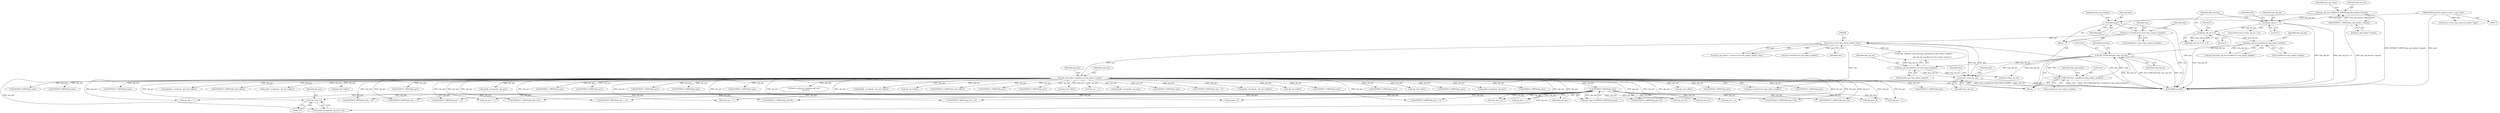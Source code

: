 digraph "0_tcpdump_0b661e0aa61850234b64394585cf577aac570bf4@pointer" {
"1001830" [label="(Call,obj_tptr+12)"];
"1001708" [label="(Call,EXTRACT_8BITS(obj_tptr))"];
"1000342" [label="(Call,obj_tptr=tptr+sizeof(struct lmp_object_header))"];
"1000265" [label="(Call,(const struct lmp_object_header *)tptr)"];
"1001935" [label="(Call,tptr+=lmp_obj_len)"];
"1000354" [label="(Call,ND_TCHECK2(*tptr, lmp_obj_len))"];
"1000258" [label="(Call,ND_TCHECK2(*tptr, sizeof(struct lmp_object_header)))"];
"1000350" [label="(Call,lmp_obj_len-sizeof(struct lmp_object_header))"];
"1000332" [label="(Call,lmp_obj_len % 4)"];
"1000321" [label="(Call,lmp_obj_len < 4)"];
"1000268" [label="(Call,lmp_obj_len=EXTRACT_16BITS(lmp_obj_header->length))"];
"1000270" [label="(Call,EXTRACT_16BITS(lmp_obj_header->length))"];
"1001931" [label="(Call,lmp_obj_len-sizeof(struct lmp_object_header))"];
"1000245" [label="(Call,tptr+=sizeof(const struct lmp_common_header))"];
"1000128" [label="(Call,tptr=pptr)"];
"1000112" [label="(MethodParameterIn,register const u_char *pptr)"];
"1001306" [label="(Call,obj_tptr+offset)"];
"1001830" [label="(Call,obj_tptr+12)"];
"1000270" [label="(Call,EXTRACT_16BITS(lmp_obj_header->length))"];
"1000132" [label="(Identifier,lmp_com_header)"];
"1000130" [label="(Identifier,pptr)"];
"1000268" [label="(Call,lmp_obj_len=EXTRACT_16BITS(lmp_obj_header->length))"];
"1000945" [label="(Call,EXTRACT_8BITS(obj_tptr))"];
"1001652" [label="(Call,EXTRACT_32BITS(obj_tptr))"];
"1000351" [label="(Identifier,lmp_obj_len)"];
"1000271" [label="(Call,lmp_obj_header->length)"];
"1000334" [label="(Literal,4)"];
"1001739" [label="(Call,obj_tptr + 1)"];
"1000469" [label="(Call,EXTRACT_32BITS(obj_tptr))"];
"1000263" [label="(Call,lmp_obj_header = (const struct lmp_object_header *)tptr)"];
"1001791" [label="(Call,EXTRACT_16BITS(obj_tptr+4))"];
"1000388" [label="(Call,EXTRACT_32BITS(obj_tptr))"];
"1000355" [label="(Call,*tptr)"];
"1001414" [label="(Call,obj_tptr+offset)"];
"1001630" [label="(Call,EXTRACT_32BITS(obj_tptr))"];
"1001782" [label="(Call,EXTRACT_8BITS(obj_tptr + 3))"];
"1000421" [label="(Call,ipaddr_string(ndo, obj_tptr))"];
"1000654" [label="(Call,EXTRACT_8BITS(obj_tptr))"];
"1000321" [label="(Call,lmp_obj_len < 4)"];
"1000275" [label="(Identifier,lmp_obj_ctype)"];
"1001939" [label="(Identifier,tlen)"];
"1001792" [label="(Call,obj_tptr+4)"];
"1000320" [label="(ControlStructure,if (lmp_obj_len < 4))"];
"1000246" [label="(Identifier,tptr)"];
"1001949" [label="(MethodReturn,RET)"];
"1000331" [label="(Call,(lmp_obj_len % 4) != 0)"];
"1000247" [label="(Call,sizeof(const struct lmp_common_header))"];
"1001834" [label="(Call,obj_tptr+12)"];
"1001709" [label="(Identifier,obj_tptr)"];
"1001931" [label="(Call,lmp_obj_len-sizeof(struct lmp_object_header))"];
"1000342" [label="(Call,obj_tptr=tptr+sizeof(struct lmp_object_header))"];
"1001754" [label="(Call,obj_tptr + 1)"];
"1001735" [label="(Call,obj_tptr + 1)"];
"1001800" [label="(Call,EXTRACT_16BITS(obj_tptr+6))"];
"1001819" [label="(Call,obj_tptr+10)"];
"1000522" [label="(Call,EXTRACT_32BITS(obj_tptr))"];
"1001809" [label="(Call,EXTRACT_16BITS(obj_tptr+8))"];
"1000359" [label="(Identifier,hexdump)"];
"1000805" [label="(Call,EXTRACT_8BITS(obj_tptr))"];
"1001935" [label="(Call,tptr+=lmp_obj_len)"];
"1000702" [label="(Call,EXTRACT_8BITS(obj_tptr))"];
"1000357" [label="(Identifier,lmp_obj_len)"];
"1001926" [label="(Call,tptr+sizeof(struct lmp_object_header))"];
"1001818" [label="(Call,EXTRACT_16BITS(obj_tptr+10))"];
"1000619" [label="(Call,EXTRACT_32BITS(obj_tptr))"];
"1000269" [label="(Identifier,lmp_obj_len)"];
"1000133" [label="(Call,(const struct lmp_common_header *)pptr)"];
"1001304" [label="(Call,ip6addr_string(ndo, obj_tptr+offset))"];
"1001831" [label="(Identifier,obj_tptr)"];
"1001590" [label="(Call,EXTRACT_32BITS(obj_tptr+offset))"];
"1000267" [label="(Identifier,tptr)"];
"1001530" [label="(Call,ipaddr_string(ndo, obj_tptr+offset))"];
"1001734" [label="(Call,EXTRACT_8BITS(obj_tptr + 1))"];
"1001936" [label="(Identifier,tptr)"];
"1001197" [label="(Call,obj_tptr+offset)"];
"1000250" [label="(Identifier,tlen)"];
"1000350" [label="(Call,lmp_obj_len-sizeof(struct lmp_object_header))"];
"1001758" [label="(Call,obj_tptr + 1)"];
"1001833" [label="(Call,EXTRACT_32BITS(obj_tptr+12))"];
"1001706" [label="(Call,link_type = EXTRACT_8BITS(obj_tptr))"];
"1001683" [label="(Call,EXTRACT_8BITS(obj_tptr))"];
"1000327" [label="(Identifier,ndo)"];
"1000332" [label="(Call,lmp_obj_len % 4)"];
"1000333" [label="(Identifier,lmp_obj_len)"];
"1001771" [label="(Call,obj_tptr + 2)"];
"1001783" [label="(Call,obj_tptr + 3)"];
"1000343" [label="(Identifier,obj_tptr)"];
"1001832" [label="(Literal,12)"];
"1001738" [label="(Call,EXTRACT_8BITS(obj_tptr + 1))"];
"1000335" [label="(Literal,0)"];
"1000112" [label="(MethodParameterIn,register const u_char *pptr)"];
"1000245" [label="(Call,tptr+=sizeof(const struct lmp_common_header))"];
"1000554" [label="(Call,ipaddr_string(ndo, obj_tptr))"];
"1000129" [label="(Identifier,tptr)"];
"1001757" [label="(Call,EXTRACT_8BITS(obj_tptr + 1))"];
"1001708" [label="(Call,EXTRACT_8BITS(obj_tptr))"];
"1000261" [label="(Call,sizeof(struct lmp_object_header))"];
"1001134" [label="(Call,EXTRACT_16BITS(obj_tptr))"];
"1000750" [label="(Call,EXTRACT_8BITS(obj_tptr))"];
"1000264" [label="(Identifier,lmp_obj_header)"];
"1001810" [label="(Call,obj_tptr+8)"];
"1001857" [label="(Call,EXTRACT_32BITS(obj_tptr))"];
"1000500" [label="(Call,EXTRACT_32BITS(obj_tptr))"];
"1001801" [label="(Call,obj_tptr+6)"];
"1000348" [label="(Call,obj_tlen=lmp_obj_len-sizeof(struct lmp_object_header))"];
"1001022" [label="(Call,EXTRACT_16BITS(obj_tptr))"];
"1001770" [label="(Call,EXTRACT_8BITS(obj_tptr + 2))"];
"1000128" [label="(Call,tptr=pptr)"];
"1000258" [label="(Call,ND_TCHECK2(*tptr, sizeof(struct lmp_object_header)))"];
"1001933" [label="(Call,sizeof(struct lmp_object_header))"];
"1000322" [label="(Identifier,lmp_obj_len)"];
"1000349" [label="(Identifier,obj_tlen)"];
"1001908" [label="(Call,print_unknown_data(ndo,obj_tptr,\"\n\t    \",obj_tlen))"];
"1000354" [label="(Call,ND_TCHECK2(*tptr, lmp_obj_len))"];
"1001753" [label="(Call,EXTRACT_8BITS(obj_tptr + 1))"];
"1001828" [label="(Call,ipaddr_string(ndo, obj_tptr+12))"];
"1001937" [label="(Identifier,lmp_obj_len)"];
"1001560" [label="(Call,ip6addr_string(ndo, obj_tptr+offset))"];
"1001562" [label="(Call,obj_tptr+offset)"];
"1000352" [label="(Call,sizeof(struct lmp_object_header))"];
"1000114" [label="(Block,)"];
"1000265" [label="(Call,(const struct lmp_object_header *)tptr)"];
"1001413" [label="(Call,EXTRACT_32BITS(obj_tptr+offset))"];
"1000259" [label="(Call,*tptr)"];
"1001924" [label="(Call,print_unknown_data(ndo,tptr+sizeof(struct lmp_object_header),\"\n\t    \",\n                               lmp_obj_len-sizeof(struct lmp_object_header)))"];
"1001166" [label="(Call,EXTRACT_32BITS(obj_tptr))"];
"1000323" [label="(Literal,4)"];
"1000586" [label="(Call,EXTRACT_16BITS(obj_tptr))"];
"1001591" [label="(Call,obj_tptr+offset)"];
"1000344" [label="(Call,tptr+sizeof(struct lmp_object_header))"];
"1001892" [label="(Call,obj_tptr + 3)"];
"1000445" [label="(Call,ip6addr_string(ndo, obj_tptr))"];
"1000875" [label="(Call,EXTRACT_8BITS(obj_tptr))"];
"1001891" [label="(Call,EXTRACT_8BITS(obj_tptr + 3))"];
"1000257" [label="(Block,)"];
"1001932" [label="(Identifier,lmp_obj_len)"];
"1001195" [label="(Call,ipaddr_string(ndo, obj_tptr+offset))"];
"1001938" [label="(Call,tlen-=lmp_obj_len)"];
"1001532" [label="(Call,obj_tptr+offset)"];
"1001830" -> "1001828"  [label="AST: "];
"1001830" -> "1001832"  [label="CFG: "];
"1001831" -> "1001830"  [label="AST: "];
"1001832" -> "1001830"  [label="AST: "];
"1001828" -> "1001830"  [label="CFG: "];
"1001708" -> "1001830"  [label="DDG: obj_tptr"];
"1000342" -> "1001830"  [label="DDG: obj_tptr"];
"1001708" -> "1001706"  [label="AST: "];
"1001708" -> "1001709"  [label="CFG: "];
"1001709" -> "1001708"  [label="AST: "];
"1001706" -> "1001708"  [label="CFG: "];
"1001708" -> "1001706"  [label="DDG: obj_tptr"];
"1000342" -> "1001708"  [label="DDG: obj_tptr"];
"1001708" -> "1001734"  [label="DDG: obj_tptr"];
"1001708" -> "1001735"  [label="DDG: obj_tptr"];
"1001708" -> "1001738"  [label="DDG: obj_tptr"];
"1001708" -> "1001739"  [label="DDG: obj_tptr"];
"1001708" -> "1001753"  [label="DDG: obj_tptr"];
"1001708" -> "1001754"  [label="DDG: obj_tptr"];
"1001708" -> "1001757"  [label="DDG: obj_tptr"];
"1001708" -> "1001758"  [label="DDG: obj_tptr"];
"1001708" -> "1001770"  [label="DDG: obj_tptr"];
"1001708" -> "1001771"  [label="DDG: obj_tptr"];
"1001708" -> "1001782"  [label="DDG: obj_tptr"];
"1001708" -> "1001783"  [label="DDG: obj_tptr"];
"1001708" -> "1001791"  [label="DDG: obj_tptr"];
"1001708" -> "1001792"  [label="DDG: obj_tptr"];
"1001708" -> "1001800"  [label="DDG: obj_tptr"];
"1001708" -> "1001801"  [label="DDG: obj_tptr"];
"1001708" -> "1001809"  [label="DDG: obj_tptr"];
"1001708" -> "1001810"  [label="DDG: obj_tptr"];
"1001708" -> "1001818"  [label="DDG: obj_tptr"];
"1001708" -> "1001819"  [label="DDG: obj_tptr"];
"1001708" -> "1001828"  [label="DDG: obj_tptr"];
"1001708" -> "1001833"  [label="DDG: obj_tptr"];
"1001708" -> "1001834"  [label="DDG: obj_tptr"];
"1000342" -> "1000257"  [label="AST: "];
"1000342" -> "1000344"  [label="CFG: "];
"1000343" -> "1000342"  [label="AST: "];
"1000344" -> "1000342"  [label="AST: "];
"1000349" -> "1000342"  [label="CFG: "];
"1000342" -> "1001949"  [label="DDG: tptr+sizeof(struct lmp_object_header)"];
"1000342" -> "1001949"  [label="DDG: obj_tptr"];
"1000265" -> "1000342"  [label="DDG: tptr"];
"1000342" -> "1000388"  [label="DDG: obj_tptr"];
"1000342" -> "1000421"  [label="DDG: obj_tptr"];
"1000342" -> "1000445"  [label="DDG: obj_tptr"];
"1000342" -> "1000469"  [label="DDG: obj_tptr"];
"1000342" -> "1000500"  [label="DDG: obj_tptr"];
"1000342" -> "1000522"  [label="DDG: obj_tptr"];
"1000342" -> "1000554"  [label="DDG: obj_tptr"];
"1000342" -> "1000586"  [label="DDG: obj_tptr"];
"1000342" -> "1000619"  [label="DDG: obj_tptr"];
"1000342" -> "1000654"  [label="DDG: obj_tptr"];
"1000342" -> "1000702"  [label="DDG: obj_tptr"];
"1000342" -> "1000750"  [label="DDG: obj_tptr"];
"1000342" -> "1000805"  [label="DDG: obj_tptr"];
"1000342" -> "1000875"  [label="DDG: obj_tptr"];
"1000342" -> "1000945"  [label="DDG: obj_tptr"];
"1000342" -> "1001022"  [label="DDG: obj_tptr"];
"1000342" -> "1001134"  [label="DDG: obj_tptr"];
"1000342" -> "1001166"  [label="DDG: obj_tptr"];
"1000342" -> "1001195"  [label="DDG: obj_tptr"];
"1000342" -> "1001197"  [label="DDG: obj_tptr"];
"1000342" -> "1001304"  [label="DDG: obj_tptr"];
"1000342" -> "1001306"  [label="DDG: obj_tptr"];
"1000342" -> "1001413"  [label="DDG: obj_tptr"];
"1000342" -> "1001414"  [label="DDG: obj_tptr"];
"1000342" -> "1001530"  [label="DDG: obj_tptr"];
"1000342" -> "1001532"  [label="DDG: obj_tptr"];
"1000342" -> "1001560"  [label="DDG: obj_tptr"];
"1000342" -> "1001562"  [label="DDG: obj_tptr"];
"1000342" -> "1001590"  [label="DDG: obj_tptr"];
"1000342" -> "1001591"  [label="DDG: obj_tptr"];
"1000342" -> "1001630"  [label="DDG: obj_tptr"];
"1000342" -> "1001652"  [label="DDG: obj_tptr"];
"1000342" -> "1001683"  [label="DDG: obj_tptr"];
"1000342" -> "1001734"  [label="DDG: obj_tptr"];
"1000342" -> "1001735"  [label="DDG: obj_tptr"];
"1000342" -> "1001738"  [label="DDG: obj_tptr"];
"1000342" -> "1001739"  [label="DDG: obj_tptr"];
"1000342" -> "1001753"  [label="DDG: obj_tptr"];
"1000342" -> "1001754"  [label="DDG: obj_tptr"];
"1000342" -> "1001757"  [label="DDG: obj_tptr"];
"1000342" -> "1001758"  [label="DDG: obj_tptr"];
"1000342" -> "1001770"  [label="DDG: obj_tptr"];
"1000342" -> "1001771"  [label="DDG: obj_tptr"];
"1000342" -> "1001782"  [label="DDG: obj_tptr"];
"1000342" -> "1001783"  [label="DDG: obj_tptr"];
"1000342" -> "1001791"  [label="DDG: obj_tptr"];
"1000342" -> "1001792"  [label="DDG: obj_tptr"];
"1000342" -> "1001800"  [label="DDG: obj_tptr"];
"1000342" -> "1001801"  [label="DDG: obj_tptr"];
"1000342" -> "1001809"  [label="DDG: obj_tptr"];
"1000342" -> "1001810"  [label="DDG: obj_tptr"];
"1000342" -> "1001818"  [label="DDG: obj_tptr"];
"1000342" -> "1001819"  [label="DDG: obj_tptr"];
"1000342" -> "1001828"  [label="DDG: obj_tptr"];
"1000342" -> "1001833"  [label="DDG: obj_tptr"];
"1000342" -> "1001834"  [label="DDG: obj_tptr"];
"1000342" -> "1001857"  [label="DDG: obj_tptr"];
"1000342" -> "1001891"  [label="DDG: obj_tptr"];
"1000342" -> "1001892"  [label="DDG: obj_tptr"];
"1000342" -> "1001908"  [label="DDG: obj_tptr"];
"1000265" -> "1000263"  [label="AST: "];
"1000265" -> "1000267"  [label="CFG: "];
"1000266" -> "1000265"  [label="AST: "];
"1000267" -> "1000265"  [label="AST: "];
"1000263" -> "1000265"  [label="CFG: "];
"1000265" -> "1001949"  [label="DDG: tptr"];
"1000265" -> "1000263"  [label="DDG: tptr"];
"1001935" -> "1000265"  [label="DDG: tptr"];
"1000245" -> "1000265"  [label="DDG: tptr"];
"1000265" -> "1000344"  [label="DDG: tptr"];
"1000265" -> "1001924"  [label="DDG: tptr"];
"1000265" -> "1001926"  [label="DDG: tptr"];
"1000265" -> "1001935"  [label="DDG: tptr"];
"1001935" -> "1000257"  [label="AST: "];
"1001935" -> "1001937"  [label="CFG: "];
"1001936" -> "1001935"  [label="AST: "];
"1001937" -> "1001935"  [label="AST: "];
"1001939" -> "1001935"  [label="CFG: "];
"1001935" -> "1001949"  [label="DDG: tptr"];
"1000354" -> "1001935"  [label="DDG: lmp_obj_len"];
"1001931" -> "1001935"  [label="DDG: lmp_obj_len"];
"1000354" -> "1000257"  [label="AST: "];
"1000354" -> "1000357"  [label="CFG: "];
"1000355" -> "1000354"  [label="AST: "];
"1000357" -> "1000354"  [label="AST: "];
"1000359" -> "1000354"  [label="CFG: "];
"1000354" -> "1001949"  [label="DDG: lmp_obj_len"];
"1000354" -> "1001949"  [label="DDG: ND_TCHECK2(*tptr, lmp_obj_len)"];
"1000354" -> "1001949"  [label="DDG: *tptr"];
"1000354" -> "1000258"  [label="DDG: *tptr"];
"1000258" -> "1000354"  [label="DDG: *tptr"];
"1000350" -> "1000354"  [label="DDG: lmp_obj_len"];
"1000354" -> "1001931"  [label="DDG: lmp_obj_len"];
"1000354" -> "1001938"  [label="DDG: lmp_obj_len"];
"1000258" -> "1000257"  [label="AST: "];
"1000258" -> "1000261"  [label="CFG: "];
"1000259" -> "1000258"  [label="AST: "];
"1000261" -> "1000258"  [label="AST: "];
"1000264" -> "1000258"  [label="CFG: "];
"1000258" -> "1001949"  [label="DDG: *tptr"];
"1000258" -> "1001949"  [label="DDG: ND_TCHECK2(*tptr, sizeof(struct lmp_object_header))"];
"1000350" -> "1000348"  [label="AST: "];
"1000350" -> "1000352"  [label="CFG: "];
"1000351" -> "1000350"  [label="AST: "];
"1000352" -> "1000350"  [label="AST: "];
"1000348" -> "1000350"  [label="CFG: "];
"1000350" -> "1000348"  [label="DDG: lmp_obj_len"];
"1000332" -> "1000350"  [label="DDG: lmp_obj_len"];
"1000332" -> "1000331"  [label="AST: "];
"1000332" -> "1000334"  [label="CFG: "];
"1000333" -> "1000332"  [label="AST: "];
"1000334" -> "1000332"  [label="AST: "];
"1000335" -> "1000332"  [label="CFG: "];
"1000332" -> "1001949"  [label="DDG: lmp_obj_len"];
"1000332" -> "1000331"  [label="DDG: lmp_obj_len"];
"1000332" -> "1000331"  [label="DDG: 4"];
"1000321" -> "1000332"  [label="DDG: lmp_obj_len"];
"1000321" -> "1000320"  [label="AST: "];
"1000321" -> "1000323"  [label="CFG: "];
"1000322" -> "1000321"  [label="AST: "];
"1000323" -> "1000321"  [label="AST: "];
"1000327" -> "1000321"  [label="CFG: "];
"1000333" -> "1000321"  [label="CFG: "];
"1000321" -> "1001949"  [label="DDG: lmp_obj_len"];
"1000321" -> "1001949"  [label="DDG: lmp_obj_len < 4"];
"1000268" -> "1000321"  [label="DDG: lmp_obj_len"];
"1000268" -> "1000257"  [label="AST: "];
"1000268" -> "1000270"  [label="CFG: "];
"1000269" -> "1000268"  [label="AST: "];
"1000270" -> "1000268"  [label="AST: "];
"1000275" -> "1000268"  [label="CFG: "];
"1000268" -> "1001949"  [label="DDG: EXTRACT_16BITS(lmp_obj_header->length)"];
"1000270" -> "1000268"  [label="DDG: lmp_obj_header->length"];
"1000270" -> "1000271"  [label="CFG: "];
"1000271" -> "1000270"  [label="AST: "];
"1000270" -> "1001949"  [label="DDG: lmp_obj_header->length"];
"1001931" -> "1001924"  [label="AST: "];
"1001931" -> "1001933"  [label="CFG: "];
"1001932" -> "1001931"  [label="AST: "];
"1001933" -> "1001931"  [label="AST: "];
"1001924" -> "1001931"  [label="CFG: "];
"1001931" -> "1001924"  [label="DDG: lmp_obj_len"];
"1001931" -> "1001938"  [label="DDG: lmp_obj_len"];
"1000245" -> "1000114"  [label="AST: "];
"1000245" -> "1000247"  [label="CFG: "];
"1000246" -> "1000245"  [label="AST: "];
"1000247" -> "1000245"  [label="AST: "];
"1000250" -> "1000245"  [label="CFG: "];
"1000245" -> "1001949"  [label="DDG: tptr"];
"1000128" -> "1000245"  [label="DDG: tptr"];
"1000128" -> "1000114"  [label="AST: "];
"1000128" -> "1000130"  [label="CFG: "];
"1000129" -> "1000128"  [label="AST: "];
"1000130" -> "1000128"  [label="AST: "];
"1000132" -> "1000128"  [label="CFG: "];
"1000128" -> "1001949"  [label="DDG: tptr"];
"1000112" -> "1000128"  [label="DDG: pptr"];
"1000112" -> "1000110"  [label="AST: "];
"1000112" -> "1001949"  [label="DDG: pptr"];
"1000112" -> "1000133"  [label="DDG: pptr"];
}
